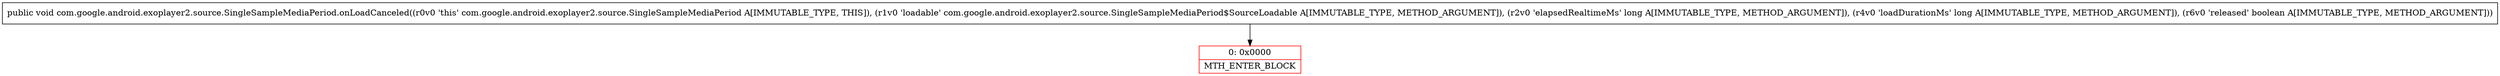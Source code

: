digraph "CFG forcom.google.android.exoplayer2.source.SingleSampleMediaPeriod.onLoadCanceled(Lcom\/google\/android\/exoplayer2\/source\/SingleSampleMediaPeriod$SourceLoadable;JJZ)V" {
subgraph cluster_Region_1594547980 {
label = "R(0)";
node [shape=record,color=blue];
}
Node_0 [shape=record,color=red,label="{0\:\ 0x0000|MTH_ENTER_BLOCK\l}"];
MethodNode[shape=record,label="{public void com.google.android.exoplayer2.source.SingleSampleMediaPeriod.onLoadCanceled((r0v0 'this' com.google.android.exoplayer2.source.SingleSampleMediaPeriod A[IMMUTABLE_TYPE, THIS]), (r1v0 'loadable' com.google.android.exoplayer2.source.SingleSampleMediaPeriod$SourceLoadable A[IMMUTABLE_TYPE, METHOD_ARGUMENT]), (r2v0 'elapsedRealtimeMs' long A[IMMUTABLE_TYPE, METHOD_ARGUMENT]), (r4v0 'loadDurationMs' long A[IMMUTABLE_TYPE, METHOD_ARGUMENT]), (r6v0 'released' boolean A[IMMUTABLE_TYPE, METHOD_ARGUMENT])) }"];
MethodNode -> Node_0;
}

